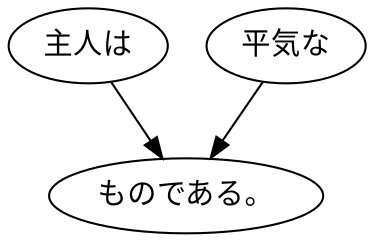 digraph graph5755 {
	node0 [label="主人は"];
	node1 [label="平気な"];
	node2 [label="ものである。"];
	node0 -> node2;
	node1 -> node2;
}
